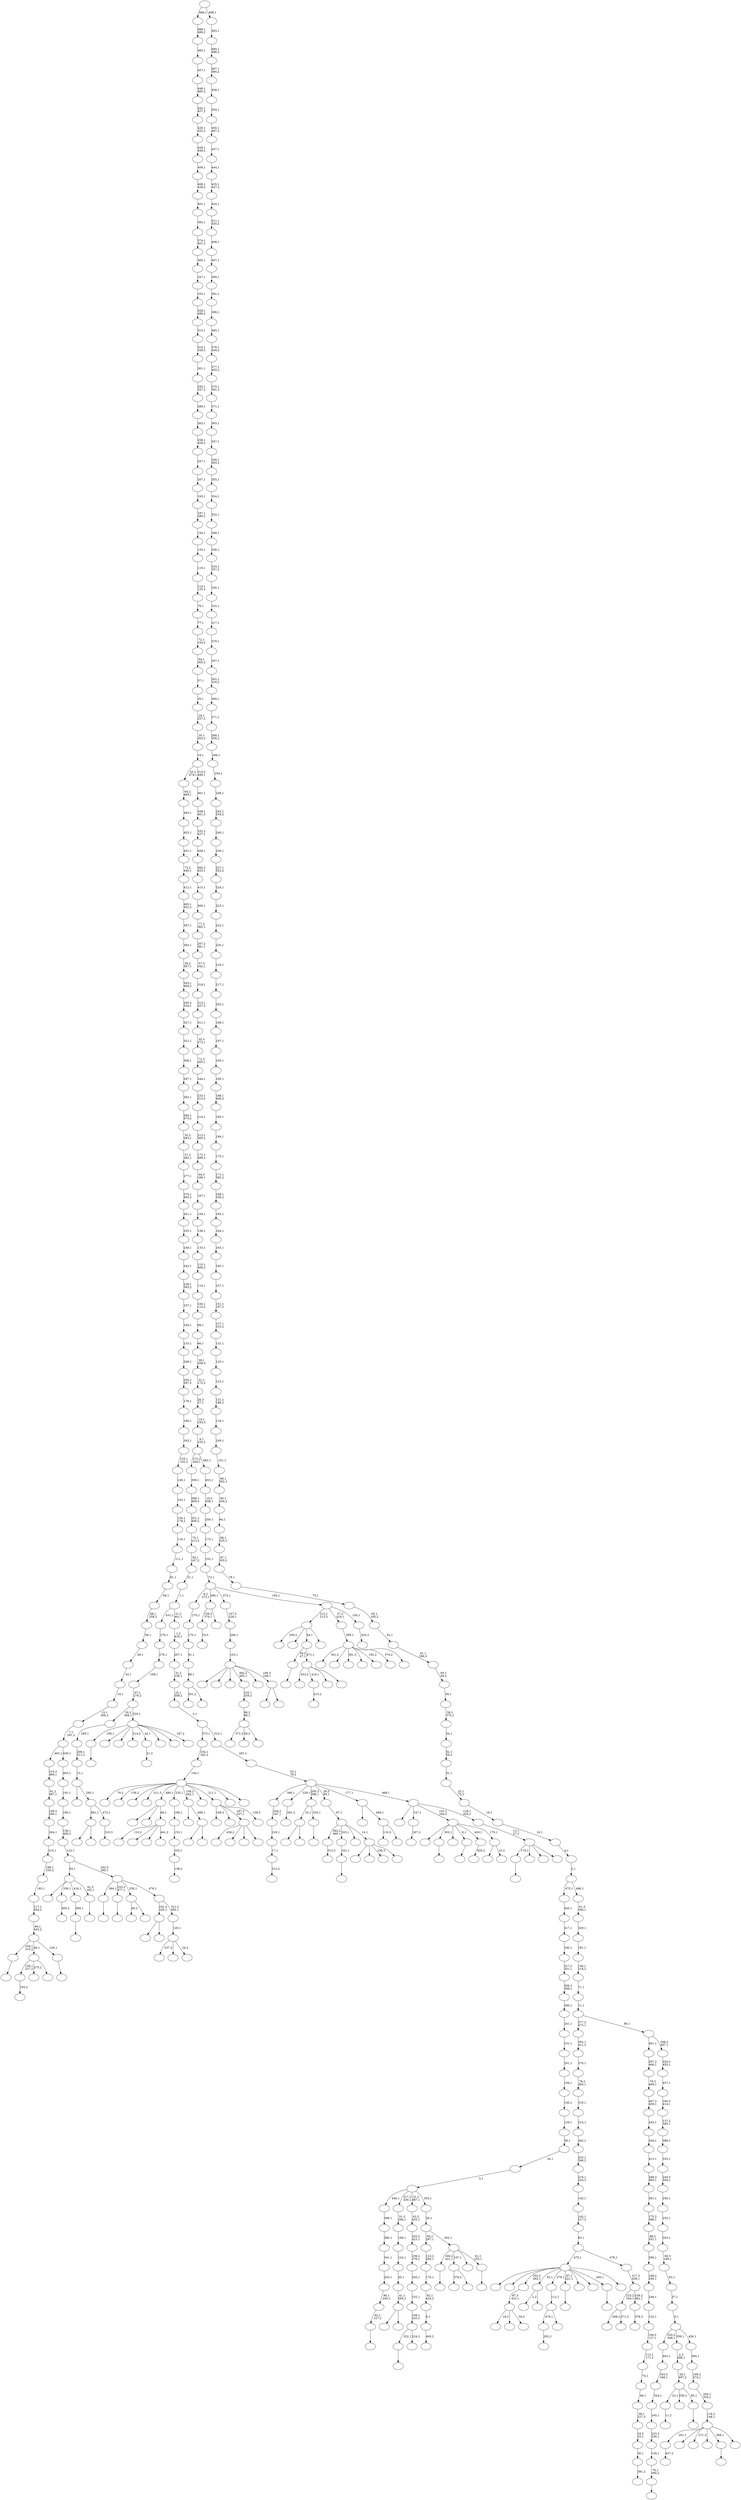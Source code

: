 digraph T {
	650 [label=""]
	649 [label=""]
	648 [label=""]
	647 [label=""]
	646 [label=""]
	645 [label=""]
	644 [label=""]
	643 [label=""]
	642 [label=""]
	641 [label=""]
	640 [label=""]
	639 [label=""]
	638 [label=""]
	637 [label=""]
	636 [label=""]
	635 [label=""]
	634 [label=""]
	633 [label=""]
	632 [label=""]
	631 [label=""]
	630 [label=""]
	629 [label=""]
	628 [label=""]
	627 [label=""]
	626 [label=""]
	625 [label=""]
	624 [label=""]
	623 [label=""]
	622 [label=""]
	621 [label=""]
	620 [label=""]
	619 [label=""]
	618 [label=""]
	617 [label=""]
	616 [label=""]
	615 [label=""]
	614 [label=""]
	613 [label=""]
	612 [label=""]
	611 [label=""]
	610 [label=""]
	609 [label=""]
	608 [label=""]
	607 [label=""]
	606 [label=""]
	605 [label=""]
	604 [label=""]
	603 [label=""]
	602 [label=""]
	601 [label=""]
	600 [label=""]
	599 [label=""]
	598 [label=""]
	597 [label=""]
	596 [label=""]
	595 [label=""]
	594 [label=""]
	593 [label=""]
	592 [label=""]
	591 [label=""]
	590 [label=""]
	589 [label=""]
	588 [label=""]
	587 [label=""]
	586 [label=""]
	585 [label=""]
	584 [label=""]
	583 [label=""]
	582 [label=""]
	581 [label=""]
	580 [label=""]
	579 [label=""]
	578 [label=""]
	577 [label=""]
	576 [label=""]
	575 [label=""]
	574 [label=""]
	573 [label=""]
	572 [label=""]
	571 [label=""]
	570 [label=""]
	569 [label=""]
	568 [label=""]
	567 [label=""]
	566 [label=""]
	565 [label=""]
	564 [label=""]
	563 [label=""]
	562 [label=""]
	561 [label=""]
	560 [label=""]
	559 [label=""]
	558 [label=""]
	557 [label=""]
	556 [label=""]
	555 [label=""]
	554 [label=""]
	553 [label=""]
	552 [label=""]
	551 [label=""]
	550 [label=""]
	549 [label=""]
	548 [label=""]
	547 [label=""]
	546 [label=""]
	545 [label=""]
	544 [label=""]
	543 [label=""]
	542 [label=""]
	541 [label=""]
	540 [label=""]
	539 [label=""]
	538 [label=""]
	537 [label=""]
	536 [label=""]
	535 [label=""]
	534 [label=""]
	533 [label=""]
	532 [label=""]
	531 [label=""]
	530 [label=""]
	529 [label=""]
	528 [label=""]
	527 [label=""]
	526 [label=""]
	525 [label=""]
	524 [label=""]
	523 [label=""]
	522 [label=""]
	521 [label=""]
	520 [label=""]
	519 [label=""]
	518 [label=""]
	517 [label=""]
	516 [label=""]
	515 [label=""]
	514 [label=""]
	513 [label=""]
	512 [label=""]
	511 [label=""]
	510 [label=""]
	509 [label=""]
	508 [label=""]
	507 [label=""]
	506 [label=""]
	505 [label=""]
	504 [label=""]
	503 [label=""]
	502 [label=""]
	501 [label=""]
	500 [label=""]
	499 [label=""]
	498 [label=""]
	497 [label=""]
	496 [label=""]
	495 [label=""]
	494 [label=""]
	493 [label=""]
	492 [label=""]
	491 [label=""]
	490 [label=""]
	489 [label=""]
	488 [label=""]
	487 [label=""]
	486 [label=""]
	485 [label=""]
	484 [label=""]
	483 [label=""]
	482 [label=""]
	481 [label=""]
	480 [label=""]
	479 [label=""]
	478 [label=""]
	477 [label=""]
	476 [label=""]
	475 [label=""]
	474 [label=""]
	473 [label=""]
	472 [label=""]
	471 [label=""]
	470 [label=""]
	469 [label=""]
	468 [label=""]
	467 [label=""]
	466 [label=""]
	465 [label=""]
	464 [label=""]
	463 [label=""]
	462 [label=""]
	461 [label=""]
	460 [label=""]
	459 [label=""]
	458 [label=""]
	457 [label=""]
	456 [label=""]
	455 [label=""]
	454 [label=""]
	453 [label=""]
	452 [label=""]
	451 [label=""]
	450 [label=""]
	449 [label=""]
	448 [label=""]
	447 [label=""]
	446 [label=""]
	445 [label=""]
	444 [label=""]
	443 [label=""]
	442 [label=""]
	441 [label=""]
	440 [label=""]
	439 [label=""]
	438 [label=""]
	437 [label=""]
	436 [label=""]
	435 [label=""]
	434 [label=""]
	433 [label=""]
	432 [label=""]
	431 [label=""]
	430 [label=""]
	429 [label=""]
	428 [label=""]
	427 [label=""]
	426 [label=""]
	425 [label=""]
	424 [label=""]
	423 [label=""]
	422 [label=""]
	421 [label=""]
	420 [label=""]
	419 [label=""]
	418 [label=""]
	417 [label=""]
	416 [label=""]
	415 [label=""]
	414 [label=""]
	413 [label=""]
	412 [label=""]
	411 [label=""]
	410 [label=""]
	409 [label=""]
	408 [label=""]
	407 [label=""]
	406 [label=""]
	405 [label=""]
	404 [label=""]
	403 [label=""]
	402 [label=""]
	401 [label=""]
	400 [label=""]
	399 [label=""]
	398 [label=""]
	397 [label=""]
	396 [label=""]
	395 [label=""]
	394 [label=""]
	393 [label=""]
	392 [label=""]
	391 [label=""]
	390 [label=""]
	389 [label=""]
	388 [label=""]
	387 [label=""]
	386 [label=""]
	385 [label=""]
	384 [label=""]
	383 [label=""]
	382 [label=""]
	381 [label=""]
	380 [label=""]
	379 [label=""]
	378 [label=""]
	377 [label=""]
	376 [label=""]
	375 [label=""]
	374 [label=""]
	373 [label=""]
	372 [label=""]
	371 [label=""]
	370 [label=""]
	369 [label=""]
	368 [label=""]
	367 [label=""]
	366 [label=""]
	365 [label=""]
	364 [label=""]
	363 [label=""]
	362 [label=""]
	361 [label=""]
	360 [label=""]
	359 [label=""]
	358 [label=""]
	357 [label=""]
	356 [label=""]
	355 [label=""]
	354 [label=""]
	353 [label=""]
	352 [label=""]
	351 [label=""]
	350 [label=""]
	349 [label=""]
	348 [label=""]
	347 [label=""]
	346 [label=""]
	345 [label=""]
	344 [label=""]
	343 [label=""]
	342 [label=""]
	341 [label=""]
	340 [label=""]
	339 [label=""]
	338 [label=""]
	337 [label=""]
	336 [label=""]
	335 [label=""]
	334 [label=""]
	333 [label=""]
	332 [label=""]
	331 [label=""]
	330 [label=""]
	329 [label=""]
	328 [label=""]
	327 [label=""]
	326 [label=""]
	325 [label=""]
	324 [label=""]
	323 [label=""]
	322 [label=""]
	321 [label=""]
	320 [label=""]
	319 [label=""]
	318 [label=""]
	317 [label=""]
	316 [label=""]
	315 [label=""]
	314 [label=""]
	313 [label=""]
	312 [label=""]
	311 [label=""]
	310 [label=""]
	309 [label=""]
	308 [label=""]
	307 [label=""]
	306 [label=""]
	305 [label=""]
	304 [label=""]
	303 [label=""]
	302 [label=""]
	301 [label=""]
	300 [label=""]
	299 [label=""]
	298 [label=""]
	297 [label=""]
	296 [label=""]
	295 [label=""]
	294 [label=""]
	293 [label=""]
	292 [label=""]
	291 [label=""]
	290 [label=""]
	289 [label=""]
	288 [label=""]
	287 [label=""]
	286 [label=""]
	285 [label=""]
	284 [label=""]
	283 [label=""]
	282 [label=""]
	281 [label=""]
	280 [label=""]
	279 [label=""]
	278 [label=""]
	277 [label=""]
	276 [label=""]
	275 [label=""]
	274 [label=""]
	273 [label=""]
	272 [label=""]
	271 [label=""]
	270 [label=""]
	269 [label=""]
	268 [label=""]
	267 [label=""]
	266 [label=""]
	265 [label=""]
	264 [label=""]
	263 [label=""]
	262 [label=""]
	261 [label=""]
	260 [label=""]
	259 [label=""]
	258 [label=""]
	257 [label=""]
	256 [label=""]
	255 [label=""]
	254 [label=""]
	253 [label=""]
	252 [label=""]
	251 [label=""]
	250 [label=""]
	249 [label=""]
	248 [label=""]
	247 [label=""]
	246 [label=""]
	245 [label=""]
	244 [label=""]
	243 [label=""]
	242 [label=""]
	241 [label=""]
	240 [label=""]
	239 [label=""]
	238 [label=""]
	237 [label=""]
	236 [label=""]
	235 [label=""]
	234 [label=""]
	233 [label=""]
	232 [label=""]
	231 [label=""]
	230 [label=""]
	229 [label=""]
	228 [label=""]
	227 [label=""]
	226 [label=""]
	225 [label=""]
	224 [label=""]
	223 [label=""]
	222 [label=""]
	221 [label=""]
	220 [label=""]
	219 [label=""]
	218 [label=""]
	217 [label=""]
	216 [label=""]
	215 [label=""]
	214 [label=""]
	213 [label=""]
	212 [label=""]
	211 [label=""]
	210 [label=""]
	209 [label=""]
	208 [label=""]
	207 [label=""]
	206 [label=""]
	205 [label=""]
	204 [label=""]
	203 [label=""]
	202 [label=""]
	201 [label=""]
	200 [label=""]
	199 [label=""]
	198 [label=""]
	197 [label=""]
	196 [label=""]
	195 [label=""]
	194 [label=""]
	193 [label=""]
	192 [label=""]
	191 [label=""]
	190 [label=""]
	189 [label=""]
	188 [label=""]
	187 [label=""]
	186 [label=""]
	185 [label=""]
	184 [label=""]
	183 [label=""]
	182 [label=""]
	181 [label=""]
	180 [label=""]
	179 [label=""]
	178 [label=""]
	177 [label=""]
	176 [label=""]
	175 [label=""]
	174 [label=""]
	173 [label=""]
	172 [label=""]
	171 [label=""]
	170 [label=""]
	169 [label=""]
	168 [label=""]
	167 [label=""]
	166 [label=""]
	165 [label=""]
	164 [label=""]
	163 [label=""]
	162 [label=""]
	161 [label=""]
	160 [label=""]
	159 [label=""]
	158 [label=""]
	157 [label=""]
	156 [label=""]
	155 [label=""]
	154 [label=""]
	153 [label=""]
	152 [label=""]
	151 [label=""]
	150 [label=""]
	149 [label=""]
	148 [label=""]
	147 [label=""]
	146 [label=""]
	145 [label=""]
	144 [label=""]
	143 [label=""]
	142 [label=""]
	141 [label=""]
	140 [label=""]
	139 [label=""]
	138 [label=""]
	137 [label=""]
	136 [label=""]
	135 [label=""]
	134 [label=""]
	133 [label=""]
	132 [label=""]
	131 [label=""]
	130 [label=""]
	129 [label=""]
	128 [label=""]
	127 [label=""]
	126 [label=""]
	125 [label=""]
	124 [label=""]
	123 [label=""]
	122 [label=""]
	121 [label=""]
	120 [label=""]
	119 [label=""]
	118 [label=""]
	117 [label=""]
	116 [label=""]
	115 [label=""]
	114 [label=""]
	113 [label=""]
	112 [label=""]
	111 [label=""]
	110 [label=""]
	109 [label=""]
	108 [label=""]
	107 [label=""]
	106 [label=""]
	105 [label=""]
	104 [label=""]
	103 [label=""]
	102 [label=""]
	101 [label=""]
	100 [label=""]
	99 [label=""]
	98 [label=""]
	97 [label=""]
	96 [label=""]
	95 [label=""]
	94 [label=""]
	93 [label=""]
	92 [label=""]
	91 [label=""]
	90 [label=""]
	89 [label=""]
	88 [label=""]
	87 [label=""]
	86 [label=""]
	85 [label=""]
	84 [label=""]
	83 [label=""]
	82 [label=""]
	81 [label=""]
	80 [label=""]
	79 [label=""]
	78 [label=""]
	77 [label=""]
	76 [label=""]
	75 [label=""]
	74 [label=""]
	73 [label=""]
	72 [label=""]
	71 [label=""]
	70 [label=""]
	69 [label=""]
	68 [label=""]
	67 [label=""]
	66 [label=""]
	65 [label=""]
	64 [label=""]
	63 [label=""]
	62 [label=""]
	61 [label=""]
	60 [label=""]
	59 [label=""]
	58 [label=""]
	57 [label=""]
	56 [label=""]
	55 [label=""]
	54 [label=""]
	53 [label=""]
	52 [label=""]
	51 [label=""]
	50 [label=""]
	49 [label=""]
	48 [label=""]
	47 [label=""]
	46 [label=""]
	45 [label=""]
	44 [label=""]
	43 [label=""]
	42 [label=""]
	41 [label=""]
	40 [label=""]
	39 [label=""]
	38 [label=""]
	37 [label=""]
	36 [label=""]
	35 [label=""]
	34 [label=""]
	33 [label=""]
	32 [label=""]
	31 [label=""]
	30 [label=""]
	29 [label=""]
	28 [label=""]
	27 [label=""]
	26 [label=""]
	25 [label=""]
	24 [label=""]
	23 [label=""]
	22 [label=""]
	21 [label=""]
	20 [label=""]
	19 [label=""]
	18 [label=""]
	17 [label=""]
	16 [label=""]
	15 [label=""]
	14 [label=""]
	13 [label=""]
	12 [label=""]
	11 [label=""]
	10 [label=""]
	9 [label=""]
	8 [label=""]
	7 [label=""]
	6 [label=""]
	5 [label=""]
	4 [label=""]
	3 [label=""]
	2 [label=""]
	1 [label=""]
	0 [label=""]
	649 -> 650 [label="312,2"]
	648 -> 649 [label="17,1"]
	647 -> 648 [label="216,1"]
	646 -> 647 [label="244,2\n247,1"]
	644 -> 645 [label=""]
	643 -> 644 [label="82,1\n227,2"]
	642 -> 643 [label="90,1\n240,2"]
	641 -> 642 [label="250,1"]
	640 -> 641 [label="341,1"]
	639 -> 640 [label="380,1"]
	638 -> 639 [label="396,1"]
	635 -> 636 [label="193,2"]
	632 -> 633 [label=""]
	628 -> 629 [label="11,2"]
	623 -> 624 [label="437,2"]
	621 -> 622 [label="381,2"]
	620 -> 621 [label="30,1"]
	619 -> 620 [label="16,2\n33,1"]
	618 -> 619 [label="36,1\n227,3"]
	617 -> 618 [label="46,1"]
	616 -> 617 [label="74,1"]
	615 -> 616 [label="113,1\n171,2"]
	614 -> 615 [label="109,3\n127,1"]
	613 -> 614 [label="132,1"]
	612 -> 613 [label="246,1"]
	611 -> 612 [label="168,2\n290,1"]
	610 -> 611 [label="296,1"]
	609 -> 610 [label="88,2\n351,1"]
	608 -> 609 [label="175,2\n366,1"]
	607 -> 608 [label="381,1"]
	606 -> 607 [label="268,3\n383,1"]
	605 -> 606 [label="413,1"]
	604 -> 605 [label="434,1"]
	603 -> 604 [label="443,1"]
	602 -> 603 [label="407,2\n459,1"]
	601 -> 602 [label="78,3\n464,1"]
	600 -> 601 [label="307,2\n466,1"]
	598 -> 625 [label="268,2"]
	598 -> 599 [label="271,2"]
	594 -> 595 [label="312,3"]
	589 -> 590 [label=""]
	586 -> 587 [label=""]
	585 -> 586 [label="161,1"]
	569 -> 570 [label=""]
	564 -> 565 [label=""]
	563 -> 564 [label="76,1\n395,2"]
	562 -> 563 [label="134,1"]
	561 -> 562 [label="223,3\n230,1"]
	560 -> 561 [label="245,1"]
	559 -> 560 [label="324,1"]
	558 -> 559 [label="163,3\n349,1"]
	557 -> 558 [label="402,1"]
	554 -> 555 [label="19,3"]
	552 -> 553 [label="405,2"]
	545 -> 546 [label="267,2"]
	543 -> 544 [label=""]
	542 -> 543 [label="269,1"]
	539 -> 635 [label="139,1\n327,2"]
	539 -> 593 [label="275,2"]
	539 -> 540 [label=""]
	531 -> 630 [label="18,2"]
	531 -> 547 [label=""]
	531 -> 532 [label="59,2"]
	530 -> 531 [label="87,3\n422,1"]
	528 -> 529 [label="202,3"]
	526 -> 527 [label=""]
	523 -> 524 [label=""]
	520 -> 521 [label=""]
	519 -> 589 [label="104,1\n310,2"]
	519 -> 539 [label="40,1"]
	519 -> 520 [label="126,1"]
	518 -> 519 [label="84,1\n343,2"]
	517 -> 518 [label="117,1\n264,2"]
	516 -> 517 [label="183,1"]
	515 -> 516 [label="196,1\n255,2"]
	514 -> 515 [label="215,1"]
	513 -> 514 [label="264,1"]
	512 -> 513 [label="149,2\n299,1"]
	511 -> 512 [label="81,2\n387,1"]
	510 -> 511 [label="210,2\n460,1"]
	508 -> 509 [label=""]
	506 -> 507 [label="445,2"]
	505 -> 506 [label="8,1"]
	504 -> 505 [label="92,1\n424,2"]
	503 -> 504 [label="176,1"]
	502 -> 503 [label="123,2\n260,1"]
	499 -> 500 [label="415,2"]
	495 -> 626 [label=""]
	495 -> 496 [label=""]
	494 -> 495 [label="41,1\n294,2"]
	493 -> 494 [label="45,1"]
	492 -> 493 [label="124,1"]
	491 -> 492 [label="189,1"]
	490 -> 491 [label="51,3\n294,1"]
	488 -> 489 [label=""]
	485 -> 582 [label=""]
	485 -> 486 [label=""]
	480 -> 584 [label="2,2"]
	480 -> 481 [label=""]
	478 -> 525 [label=""]
	478 -> 479 [label=""]
	476 -> 632 [label="322,1"]
	476 -> 477 [label="224,2"]
	475 -> 476 [label="106,1\n243,2"]
	474 -> 475 [label="232,1"]
	473 -> 474 [label="345,1"]
	472 -> 473 [label="109,2\n376,1"]
	471 -> 472 [label="163,2\n423,1"]
	470 -> 471 [label="62,2\n433,1"]
	468 -> 627 [label="372,2"]
	468 -> 550 [label="39,2"]
	468 -> 469 [label=""]
	467 -> 468 [label="98,2\n99,1"]
	466 -> 467 [label="102,1\n259,2"]
	463 -> 579 [label="110,2"]
	463 -> 576 [label=""]
	463 -> 484 [label=""]
	463 -> 464 [label="441,2"]
	462 -> 572 [label=""]
	462 -> 537 [label=""]
	462 -> 463 [label="48,1"]
	460 -> 461 [label=""]
	459 -> 575 [label=""]
	459 -> 552 [label="339,1"]
	459 -> 542 [label="418,1"]
	459 -> 460 [label="81,3\n182,1"]
	455 -> 456 [label=""]
	448 -> 528 [label="479,1"]
	448 -> 449 [label=""]
	447 -> 448 [label="112,1"]
	445 -> 446 [label="21,3"]
	443 -> 444 [label=""]
	440 -> 534 [label="301,2"]
	440 -> 441 [label=""]
	439 -> 440 [label="86,1"]
	438 -> 439 [label="91,1"]
	437 -> 438 [label="170,1"]
	436 -> 437 [label="270,1"]
	434 -> 580 [label="438,2"]
	434 -> 549 [label=""]
	434 -> 522 [label=""]
	434 -> 435 [label=""]
	432 -> 433 [label=""]
	430 -> 431 [label="281,2"]
	426 -> 427 [label="138,2"]
	425 -> 426 [label="105,1"]
	424 -> 425 [label="153,1"]
	423 -> 424 [label="186,1"]
	421 -> 578 [label=""]
	421 -> 422 [label=""]
	420 -> 574 [label=""]
	420 -> 421 [label="489,1"]
	418 -> 596 [label="453,2"]
	418 -> 499 [label="410,1"]
	418 -> 458 [label=""]
	418 -> 419 [label=""]
	417 -> 508 [label="39,3\n47,1"]
	417 -> 418 [label="471,1"]
	413 -> 535 [label="378,2"]
	413 -> 414 [label=""]
	411 -> 412 [label=""]
	406 -> 634 [label=""]
	406 -> 566 [label=""]
	406 -> 530 [label="202,2\n492,1"]
	406 -> 480 [label="55,1"]
	406 -> 447 [label="279,1"]
	406 -> 432 [label="87,2\n221,1"]
	406 -> 429 [label=""]
	406 -> 416 [label=""]
	406 -> 411 [label="200,1"]
	406 -> 407 [label=""]
	404 -> 554 [label="159,3\n379,1"]
	404 -> 405 [label=""]
	401 -> 402 [label=""]
	400 -> 478 [label="32,1"]
	400 -> 401 [label="353,1"]
	398 -> 399 [label="310,3"]
	397 -> 485 [label="481,1"]
	397 -> 398 [label="472,1"]
	396 -> 567 [label=""]
	396 -> 397 [label="293,1"]
	395 -> 396 [label="12,1"]
	394 -> 395 [label="208,1\n311,2"]
	393 -> 394 [label="285,1"]
	388 -> 389 [label=""]
	386 -> 497 [label="259,3"]
	386 -> 487 [label=""]
	386 -> 417 [label="44,1"]
	386 -> 387 [label=""]
	382 -> 533 [label=""]
	382 -> 383 [label=""]
	380 -> 569 [label="158,1"]
	380 -> 457 [label=""]
	380 -> 453 [label=""]
	380 -> 450 [label="214,2"]
	380 -> 445 [label="42,1"]
	380 -> 409 [label=""]
	380 -> 385 [label=""]
	380 -> 381 [label="187,2"]
	379 -> 393 [label="19,2\n369,1"]
	379 -> 380 [label="320,1"]
	378 -> 379 [label="97,1\n276,2"]
	377 -> 378 [label="108,1"]
	376 -> 377 [label="276,1"]
	375 -> 376 [label="278,1"]
	373 -> 374 [label="420,2"]
	371 -> 372 [label=""]
	370 -> 628 [label="23,1"]
	370 -> 536 [label="256,2"]
	370 -> 371 [label="85,1"]
	369 -> 370 [label="28,1\n497,2"]
	368 -> 369 [label="2,3\n288,1"]
	366 -> 367 [label=""]
	363 -> 573 [label="169,2"]
	363 -> 568 [label=""]
	363 -> 434 [label="187,3\n337,1"]
	363 -> 364 [label="138,3"]
	361 -> 581 [label=""]
	361 -> 362 [label=""]
	360 -> 591 [label=""]
	360 -> 577 [label=""]
	360 -> 548 [label=""]
	360 -> 466 [label="482,2\n483,1"]
	360 -> 384 [label=""]
	360 -> 361 [label="169,3\n338,1"]
	359 -> 360 [label="103,1"]
	358 -> 359 [label="206,1"]
	357 -> 358 [label="167,3\n228,1"]
	355 -> 391 [label="49,2"]
	355 -> 356 [label=""]
	353 -> 354 [label=""]
	352 -> 488 [label="160,2\n421,1"]
	352 -> 413 [label="107,1"]
	352 -> 403 [label=""]
	352 -> 353 [label="61,2\n253,1"]
	351 -> 502 [label="60,2\n287,1"]
	351 -> 352 [label="305,1"]
	350 -> 351 [label="26,1"]
	349 -> 638 [label="446,1"]
	349 -> 490 [label="217,2\n430,1"]
	349 -> 470 [label="51,2\n487,1"]
	349 -> 350 [label="350,1"]
	348 -> 349 [label="5,1"]
	347 -> 348 [label="34,1"]
	346 -> 347 [label="38,1"]
	345 -> 346 [label="129,1"]
	344 -> 345 [label="140,1"]
	343 -> 344 [label="194,1"]
	342 -> 343 [label="201,1"]
	341 -> 342 [label="231,1"]
	340 -> 341 [label="241,1"]
	339 -> 340 [label="280,1"]
	338 -> 339 [label="300,2\n308,1"]
	337 -> 338 [label="317,2\n331,1"]
	336 -> 337 [label="340,1"]
	335 -> 336 [label="417,1"]
	334 -> 335 [label="445,1"]
	332 -> 631 [label=""]
	332 -> 588 [label=""]
	332 -> 482 [label="156,3"]
	332 -> 333 [label=""]
	331 -> 594 [label="362,2\n490,1"]
	331 -> 585 [label="323,1"]
	331 -> 452 [label=""]
	331 -> 332 [label="14,1"]
	330 -> 331 [label="67,1"]
	326 -> 327 [label="378,3"]
	325 -> 598 [label="223,2\n344,1"]
	325 -> 326 [label="239,2\n462,1"]
	324 -> 325 [label="317,3\n439,1"]
	323 -> 406 [label="470,1"]
	323 -> 324 [label="478,1"]
	322 -> 323 [label="83,1"]
	321 -> 322 [label="143,1\n217,3"]
	320 -> 321 [label="145,1"]
	319 -> 320 [label="219,1\n224,3"]
	318 -> 319 [label="225,1\n346,2"]
	317 -> 318 [label="262,1"]
	316 -> 317 [label="314,1"]
	315 -> 316 [label="319,1"]
	314 -> 315 [label="78,2\n364,1"]
	313 -> 314 [label="370,1"]
	312 -> 313 [label="392,1\n411,2"]
	310 -> 592 [label="361,2"]
	310 -> 571 [label=""]
	310 -> 442 [label="361,3"]
	310 -> 415 [label=""]
	310 -> 390 [label="192,2"]
	310 -> 328 [label="374,2"]
	310 -> 311 [label=""]
	309 -> 310 [label="389,1"]
	307 -> 583 [label=""]
	307 -> 308 [label="10,2"]
	306 -> 597 [label=""]
	306 -> 526 [label="303,1"]
	306 -> 483 [label=""]
	306 -> 388 [label="6,1"]
	306 -> 373 [label="420,1"]
	306 -> 307 [label="179,1"]
	304 -> 551 [label="79,2"]
	304 -> 541 [label="159,2"]
	304 -> 501 [label=""]
	304 -> 465 [label="311,3"]
	304 -> 462 [label="480,1"]
	304 -> 423 [label="235,1"]
	304 -> 420 [label="156,2\n442,1"]
	304 -> 408 [label=""]
	304 -> 363 [label="211,1"]
	304 -> 329 [label=""]
	304 -> 305 [label=""]
	303 -> 304 [label="144,1"]
	302 -> 303 [label="234,1\n342,2"]
	300 -> 637 [label="237,2"]
	300 -> 498 [label=""]
	300 -> 301 [label="24,2"]
	299 -> 300 [label="120,1"]
	298 -> 382 [label="191,2\n226,1"]
	298 -> 299 [label="321,2\n495,1"]
	297 -> 455 [label="384,1"]
	297 -> 443 [label="255,3\n477,1"]
	297 -> 355 [label="330,1"]
	297 -> 298 [label="476,1"]
	296 -> 459 [label="93,1"]
	296 -> 297 [label="242,2\n360,1"]
	295 -> 296 [label="122,1"]
	294 -> 295 [label="136,1\n409,2"]
	293 -> 294 [label="180,1"]
	292 -> 293 [label="191,1"]
	291 -> 292 [label="403,1"]
	290 -> 510 [label="463,1"]
	290 -> 291 [label="436,1"]
	289 -> 290 [label="7,1\n261,2"]
	288 -> 289 [label="15,1\n306,2"]
	287 -> 288 [label="24,1"]
	286 -> 287 [label="43,1"]
	285 -> 286 [label="49,1"]
	284 -> 285 [label="56,1"]
	283 -> 284 [label="68,1\n258,2"]
	282 -> 283 [label="69,1"]
	281 -> 282 [label="81,1"]
	280 -> 281 [label="111,1"]
	279 -> 280 [label="116,1"]
	278 -> 279 [label="130,1\n178,2"]
	277 -> 278 [label="142,1"]
	276 -> 277 [label="149,1"]
	275 -> 276 [label="155,1\n162,2"]
	274 -> 275 [label="162,1"]
	273 -> 274 [label="166,1"]
	272 -> 273 [label="178,1"]
	271 -> 272 [label="205,1\n297,2"]
	270 -> 271 [label="209,1"]
	269 -> 270 [label="210,1"]
	268 -> 269 [label="236,1"]
	267 -> 268 [label="237,1"]
	266 -> 267 [label="238,1\n393,2"]
	265 -> 266 [label="242,1"]
	264 -> 265 [label="249,1"]
	263 -> 264 [label="255,1"]
	262 -> 263 [label="261,1"]
	261 -> 262 [label="275,1\n465,2"]
	260 -> 261 [label="277,1"]
	259 -> 260 [label="57,2\n282,1"]
	258 -> 259 [label="35,2\n283,1"]
	257 -> 258 [label="284,1\n474,2"]
	256 -> 257 [label="292,1"]
	255 -> 256 [label="297,1"]
	254 -> 255 [label="306,1"]
	253 -> 254 [label="321,1"]
	252 -> 253 [label="327,1"]
	251 -> 252 [label="295,2\n334,1"]
	250 -> 251 [label="343,1\n469,2"]
	249 -> 250 [label="29,2\n367,1"]
	248 -> 249 [label="393,1"]
	247 -> 248 [label="397,1"]
	246 -> 247 [label="405,1\n452,2"]
	245 -> 246 [label="412,1"]
	244 -> 245 [label="72,2\n440,1"]
	243 -> 244 [label="451,1"]
	242 -> 243 [label="452,1"]
	241 -> 242 [label="465,1"]
	240 -> 241 [label="64,2\n469,1"]
	238 -> 538 [label="110,3"]
	238 -> 239 [label=""]
	237 -> 365 [label=""]
	237 -> 238 [label="494,1"]
	235 -> 523 [label="174,1"]
	235 -> 410 [label=""]
	235 -> 392 [label=""]
	235 -> 236 [label=""]
	234 -> 235 [label="13,1\n27,2"]
	233 -> 556 [label=""]
	233 -> 545 [label="147,1"]
	233 -> 306 [label="141,1\n244,3"]
	233 -> 234 [label="128,1\n426,2"]
	232 -> 646 [label="390,1"]
	232 -> 430 [label="229,1"]
	232 -> 400 [label="295,3\n398,1"]
	232 -> 330 [label="29,3\n89,1"]
	232 -> 237 [label="177,1"]
	232 -> 233 [label="468,1"]
	231 -> 232 [label="53,1\n79,3"]
	230 -> 231 [label="281,1"]
	229 -> 302 [label="373,1"]
	229 -> 230 [label="312,1"]
	228 -> 229 [label="3,1"]
	227 -> 228 [label="22,1\n309,2"]
	226 -> 227 [label="31,2\n156,1"]
	225 -> 226 [label="267,1"]
	224 -> 225 [label="1,2\n416,1"]
	223 -> 375 [label="431,1"]
	223 -> 224 [label="21,2\n441,1"]
	222 -> 223 [label="1,1"]
	221 -> 222 [label="21,1"]
	220 -> 221 [label="50,1\n167,2"]
	219 -> 220 [label="70,1\n213,2"]
	218 -> 219 [label="251,1\n400,2"]
	217 -> 218 [label="298,1\n409,3"]
	216 -> 217 [label="309,1"]
	214 -> 215 [label="425,2"]
	213 -> 386 [label="212,1\n213,3"]
	213 -> 309 [label="27,3\n419,1"]
	213 -> 214 [label="150,1"]
	212 -> 436 [label="9,2\n273,1"]
	212 -> 404 [label="286,1"]
	212 -> 357 [label="372,1"]
	212 -> 213 [label="192,1"]
	211 -> 212 [label="73,1"]
	210 -> 211 [label="152,1"]
	209 -> 210 [label="173,1"]
	208 -> 209 [label="259,1"]
	207 -> 208 [label="10,3\n358,1"]
	206 -> 207 [label="453,1"]
	205 -> 216 [label="272,2\n404,1"]
	205 -> 206 [label="482,1"]
	204 -> 205 [label="9,1\n233,2"]
	203 -> 204 [label="10,1\n193,3"]
	202 -> 203 [label="20,3\n27,1"]
	201 -> 202 [label="31,1\n172,2"]
	200 -> 201 [label="39,1\n258,3"]
	199 -> 200 [label="66,1"]
	198 -> 199 [label="98,1"]
	197 -> 198 [label="100,1\n115,2"]
	196 -> 197 [label="110,1"]
	195 -> 196 [label="115,1\n406,2"]
	194 -> 195 [label="133,1"]
	193 -> 194 [label="138,1"]
	192 -> 193 [label="159,1"]
	191 -> 192 [label="167,1"]
	190 -> 191 [label="64,3\n169,1"]
	189 -> 190 [label="172,1\n499,2"]
	188 -> 189 [label="213,1\n265,2"]
	187 -> 188 [label="214,1"]
	186 -> 187 [label="233,1\n313,2"]
	185 -> 186 [label="244,1"]
	184 -> 185 [label="72,3\n265,1"]
	183 -> 184 [label="35,3\n272,1"]
	182 -> 183 [label="311,1"]
	181 -> 182 [label="313,1\n427,2"]
	180 -> 181 [label="318,1"]
	179 -> 180 [label="57,3\n342,1"]
	178 -> 179 [label="207,2\n361,1"]
	177 -> 178 [label="77,2\n362,1"]
	176 -> 177 [label="400,1"]
	175 -> 176 [label="415,1"]
	174 -> 175 [label="382,2\n425,1"]
	173 -> 174 [label="426,1"]
	172 -> 173 [label="332,2\n427,1"]
	171 -> 172 [label="438,1\n461,2"]
	170 -> 171 [label="461,1"]
	169 -> 240 [label="20,2\n474,1"]
	169 -> 170 [label="315,2\n499,1"]
	168 -> 169 [label="19,1"]
	167 -> 168 [label="20,1\n263,2"]
	166 -> 167 [label="29,1\n257,2"]
	165 -> 166 [label="35,1"]
	164 -> 165 [label="57,1"]
	163 -> 164 [label="64,1\n365,2"]
	162 -> 163 [label="72,1\n154,2"]
	161 -> 162 [label="77,1"]
	160 -> 161 [label="79,1"]
	159 -> 160 [label="114,1\n135,2"]
	158 -> 159 [label="119,1"]
	157 -> 158 [label="135,1"]
	156 -> 157 [label="154,1"]
	155 -> 156 [label="187,1\n289,2"]
	154 -> 155 [label="193,1"]
	153 -> 154 [label="207,1"]
	152 -> 153 [label="257,1"]
	151 -> 152 [label="258,1\n429,2"]
	150 -> 151 [label="263,1"]
	149 -> 150 [label="289,1"]
	148 -> 149 [label="295,1\n347,2"]
	147 -> 148 [label="301,1"]
	146 -> 147 [label="310,1\n328,2"]
	145 -> 146 [label="315,1"]
	144 -> 145 [label="328,1\n488,2"]
	143 -> 144 [label="332,1"]
	142 -> 143 [label="347,1"]
	141 -> 142 [label="365,1"]
	140 -> 141 [label="374,1\n401,2"]
	139 -> 140 [label="382,1"]
	138 -> 139 [label="401,1"]
	137 -> 138 [label="406,1\n428,2"]
	136 -> 137 [label="409,1"]
	135 -> 136 [label="428,1\n449,2"]
	134 -> 135 [label="429,1\n432,2"]
	133 -> 134 [label="432,1\n457,2"]
	132 -> 133 [label="449,1\n485,2"]
	131 -> 132 [label="457,1"]
	130 -> 131 [label="485,1"]
	129 -> 130 [label="488,1\n496,2"]
	127 -> 623 [label="291,1"]
	127 -> 454 [label=""]
	127 -> 451 [label="271,3"]
	127 -> 428 [label=""]
	127 -> 366 [label="368,1"]
	127 -> 128 [label=""]
	126 -> 127 [label="118,2\n148,1"]
	125 -> 126 [label="204,1\n354,2"]
	124 -> 125 [label="199,2\n274,1"]
	123 -> 124 [label="394,1"]
	122 -> 557 [label="220,2\n448,1"]
	122 -> 368 [label="359,1"]
	122 -> 123 [label="456,1"]
	121 -> 122 [label="0,1"]
	120 -> 121 [label="37,1"]
	119 -> 120 [label="63,1"]
	118 -> 119 [label="60,3\n199,1"]
	117 -> 118 [label="203,1"]
	116 -> 117 [label="252,1"]
	115 -> 116 [label="256,1"]
	114 -> 115 [label="240,3\n304,1"]
	113 -> 114 [label="335,1"]
	112 -> 113 [label="386,1"]
	111 -> 112 [label="137,2\n395,1"]
	110 -> 111 [label="160,3\n414,1"]
	109 -> 110 [label="437,1"]
	108 -> 109 [label="329,2\n455,1"]
	107 -> 600 [label="491,1"]
	107 -> 108 [label="348,2\n497,1"]
	106 -> 312 [label="377,2\n473,1"]
	106 -> 107 [label="80,1"]
	105 -> 106 [label="11,1"]
	104 -> 105 [label="71,1"]
	103 -> 104 [label="146,1\n218,2"]
	102 -> 103 [label="181,1"]
	101 -> 102 [label="329,1"]
	100 -> 101 [label="61,3\n346,1"]
	99 -> 334 [label="475,1"]
	99 -> 100 [label="486,1"]
	98 -> 99 [label="2,1"]
	97 -> 98 [label="4,1"]
	96 -> 97 [label="16,1"]
	95 -> 96 [label="18,1"]
	94 -> 95 [label="25,1\n75,2"]
	93 -> 94 [label="51,1"]
	92 -> 93 [label="52,1\n54,2"]
	91 -> 92 [label="54,1"]
	90 -> 91 [label="58,1\n375,2"]
	89 -> 90 [label="59,1"]
	88 -> 89 [label="60,1\n94,2"]
	87 -> 88 [label="61,1\n266,2"]
	86 -> 87 [label="62,1"]
	85 -> 86 [label="65,1\n185,2"]
	84 -> 85 [label="75,1"]
	83 -> 84 [label="78,1"]
	82 -> 83 [label="87,1\n355,2"]
	81 -> 82 [label="88,1\n325,2"]
	80 -> 81 [label="94,1"]
	79 -> 80 [label="95,1\n164,2"]
	78 -> 79 [label="96,1\n302,2"]
	77 -> 78 [label="101,1"]
	76 -> 77 [label="109,1"]
	75 -> 76 [label="118,1"]
	74 -> 75 [label="121,1\n188,2"]
	73 -> 74 [label="123,1"]
	72 -> 73 [label="125,1"]
	71 -> 72 [label="131,1"]
	70 -> 71 [label="137,1\n333,2"]
	69 -> 70 [label="151,1\n197,2"]
	68 -> 69 [label="157,1"]
	67 -> 68 [label="160,1"]
	66 -> 67 [label="163,1"]
	65 -> 66 [label="164,1"]
	64 -> 65 [label="165,1"]
	63 -> 64 [label="168,1\n336,2"]
	62 -> 63 [label="171,1\n385,2"]
	61 -> 62 [label="175,1"]
	60 -> 61 [label="184,1"]
	59 -> 60 [label="185,1"]
	58 -> 59 [label="188,1\n408,2"]
	57 -> 58 [label="190,1"]
	56 -> 57 [label="195,1"]
	55 -> 56 [label="197,1"]
	54 -> 55 [label="198,1"]
	53 -> 54 [label="202,1"]
	52 -> 53 [label="217,1"]
	51 -> 52 [label="218,1"]
	50 -> 51 [label="220,1"]
	49 -> 50 [label="222,1"]
	48 -> 49 [label="223,1"]
	47 -> 48 [label="224,1"]
	46 -> 47 [label="227,1\n352,2"]
	45 -> 46 [label="239,1"]
	44 -> 45 [label="240,1"]
	43 -> 44 [label="243,1\n254,2"]
	42 -> 43 [label="248,1"]
	41 -> 42 [label="254,1"]
	40 -> 41 [label="266,1"]
	39 -> 40 [label="268,1\n356,2"]
	38 -> 39 [label="271,1"]
	37 -> 38 [label="300,1"]
	36 -> 37 [label="302,1\n316,2"]
	35 -> 36 [label="307,1"]
	34 -> 35 [label="316,1"]
	33 -> 34 [label="317,1"]
	32 -> 33 [label="325,1"]
	31 -> 32 [label="326,1"]
	30 -> 31 [label="333,1\n357,2"]
	29 -> 30 [label="336,1"]
	28 -> 29 [label="348,1"]
	27 -> 28 [label="352,1"]
	26 -> 27 [label="354,1"]
	25 -> 26 [label="355,1"]
	24 -> 25 [label="356,1\n363,2"]
	23 -> 24 [label="357,1"]
	22 -> 23 [label="363,1"]
	21 -> 22 [label="371,1"]
	20 -> 21 [label="375,1\n391,2"]
	19 -> 20 [label="377,1\n493,2"]
	18 -> 19 [label="378,1\n444,2"]
	17 -> 18 [label="385,1"]
	16 -> 17 [label="388,1"]
	15 -> 16 [label="391,1"]
	14 -> 15 [label="399,1"]
	13 -> 14 [label="407,1"]
	12 -> 13 [label="408,1"]
	11 -> 12 [label="411,1\n435,2"]
	10 -> 11 [label="424,1"]
	9 -> 10 [label="435,1\n447,2"]
	8 -> 9 [label="444,1"]
	7 -> 8 [label="447,1"]
	6 -> 7 [label="450,1\n467,2"]
	5 -> 6 [label="454,1"]
	4 -> 5 [label="458,1"]
	3 -> 4 [label="467,1\n484,2"]
	2 -> 3 [label="484,1\n498,2"]
	1 -> 2 [label="493,1"]
	0 -> 129 [label="496,1"]
	0 -> 1 [label="498,1"]
}
